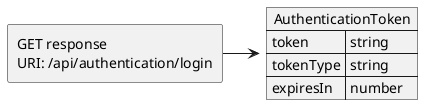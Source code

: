 @startuml Authentication token response
allowmixing

agent "GET response \nURI: /api/authentication/login"
  json "AuthenticationToken" as J {
    "token": "string",
    "tokenType": "string",
    "expiresIn": "number"
  }

"GET response \nURI: /api/authentication/login" -> J 
@enduml